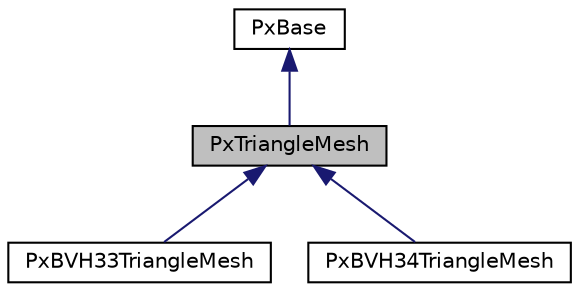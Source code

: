 digraph "PxTriangleMesh"
{
  edge [fontname="Helvetica",fontsize="10",labelfontname="Helvetica",labelfontsize="10"];
  node [fontname="Helvetica",fontsize="10",shape=record];
  Node0 [label="PxTriangleMesh",height=0.2,width=0.4,color="black", fillcolor="grey75", style="filled", fontcolor="black"];
  Node1 -> Node0 [dir="back",color="midnightblue",fontsize="10",style="solid",fontname="Helvetica"];
  Node1 [label="PxBase",height=0.2,width=0.4,color="black", fillcolor="white", style="filled",URL="$classPxBase.html",tooltip="Base class for objects that can be members of a PxCollection. "];
  Node0 -> Node2 [dir="back",color="midnightblue",fontsize="10",style="solid",fontname="Helvetica"];
  Node2 [label="PxBVH33TriangleMesh",height=0.2,width=0.4,color="black", fillcolor="white", style="filled",URL="$classPxBVH33TriangleMesh.html",tooltip="A triangle mesh containing the PxMeshMidPhase::eBVH33 structure. "];
  Node0 -> Node3 [dir="back",color="midnightblue",fontsize="10",style="solid",fontname="Helvetica"];
  Node3 [label="PxBVH34TriangleMesh",height=0.2,width=0.4,color="black", fillcolor="white", style="filled",URL="$classPxBVH34TriangleMesh.html",tooltip="A triangle mesh containing the PxMeshMidPhase::eBVH34 structure. "];
}
